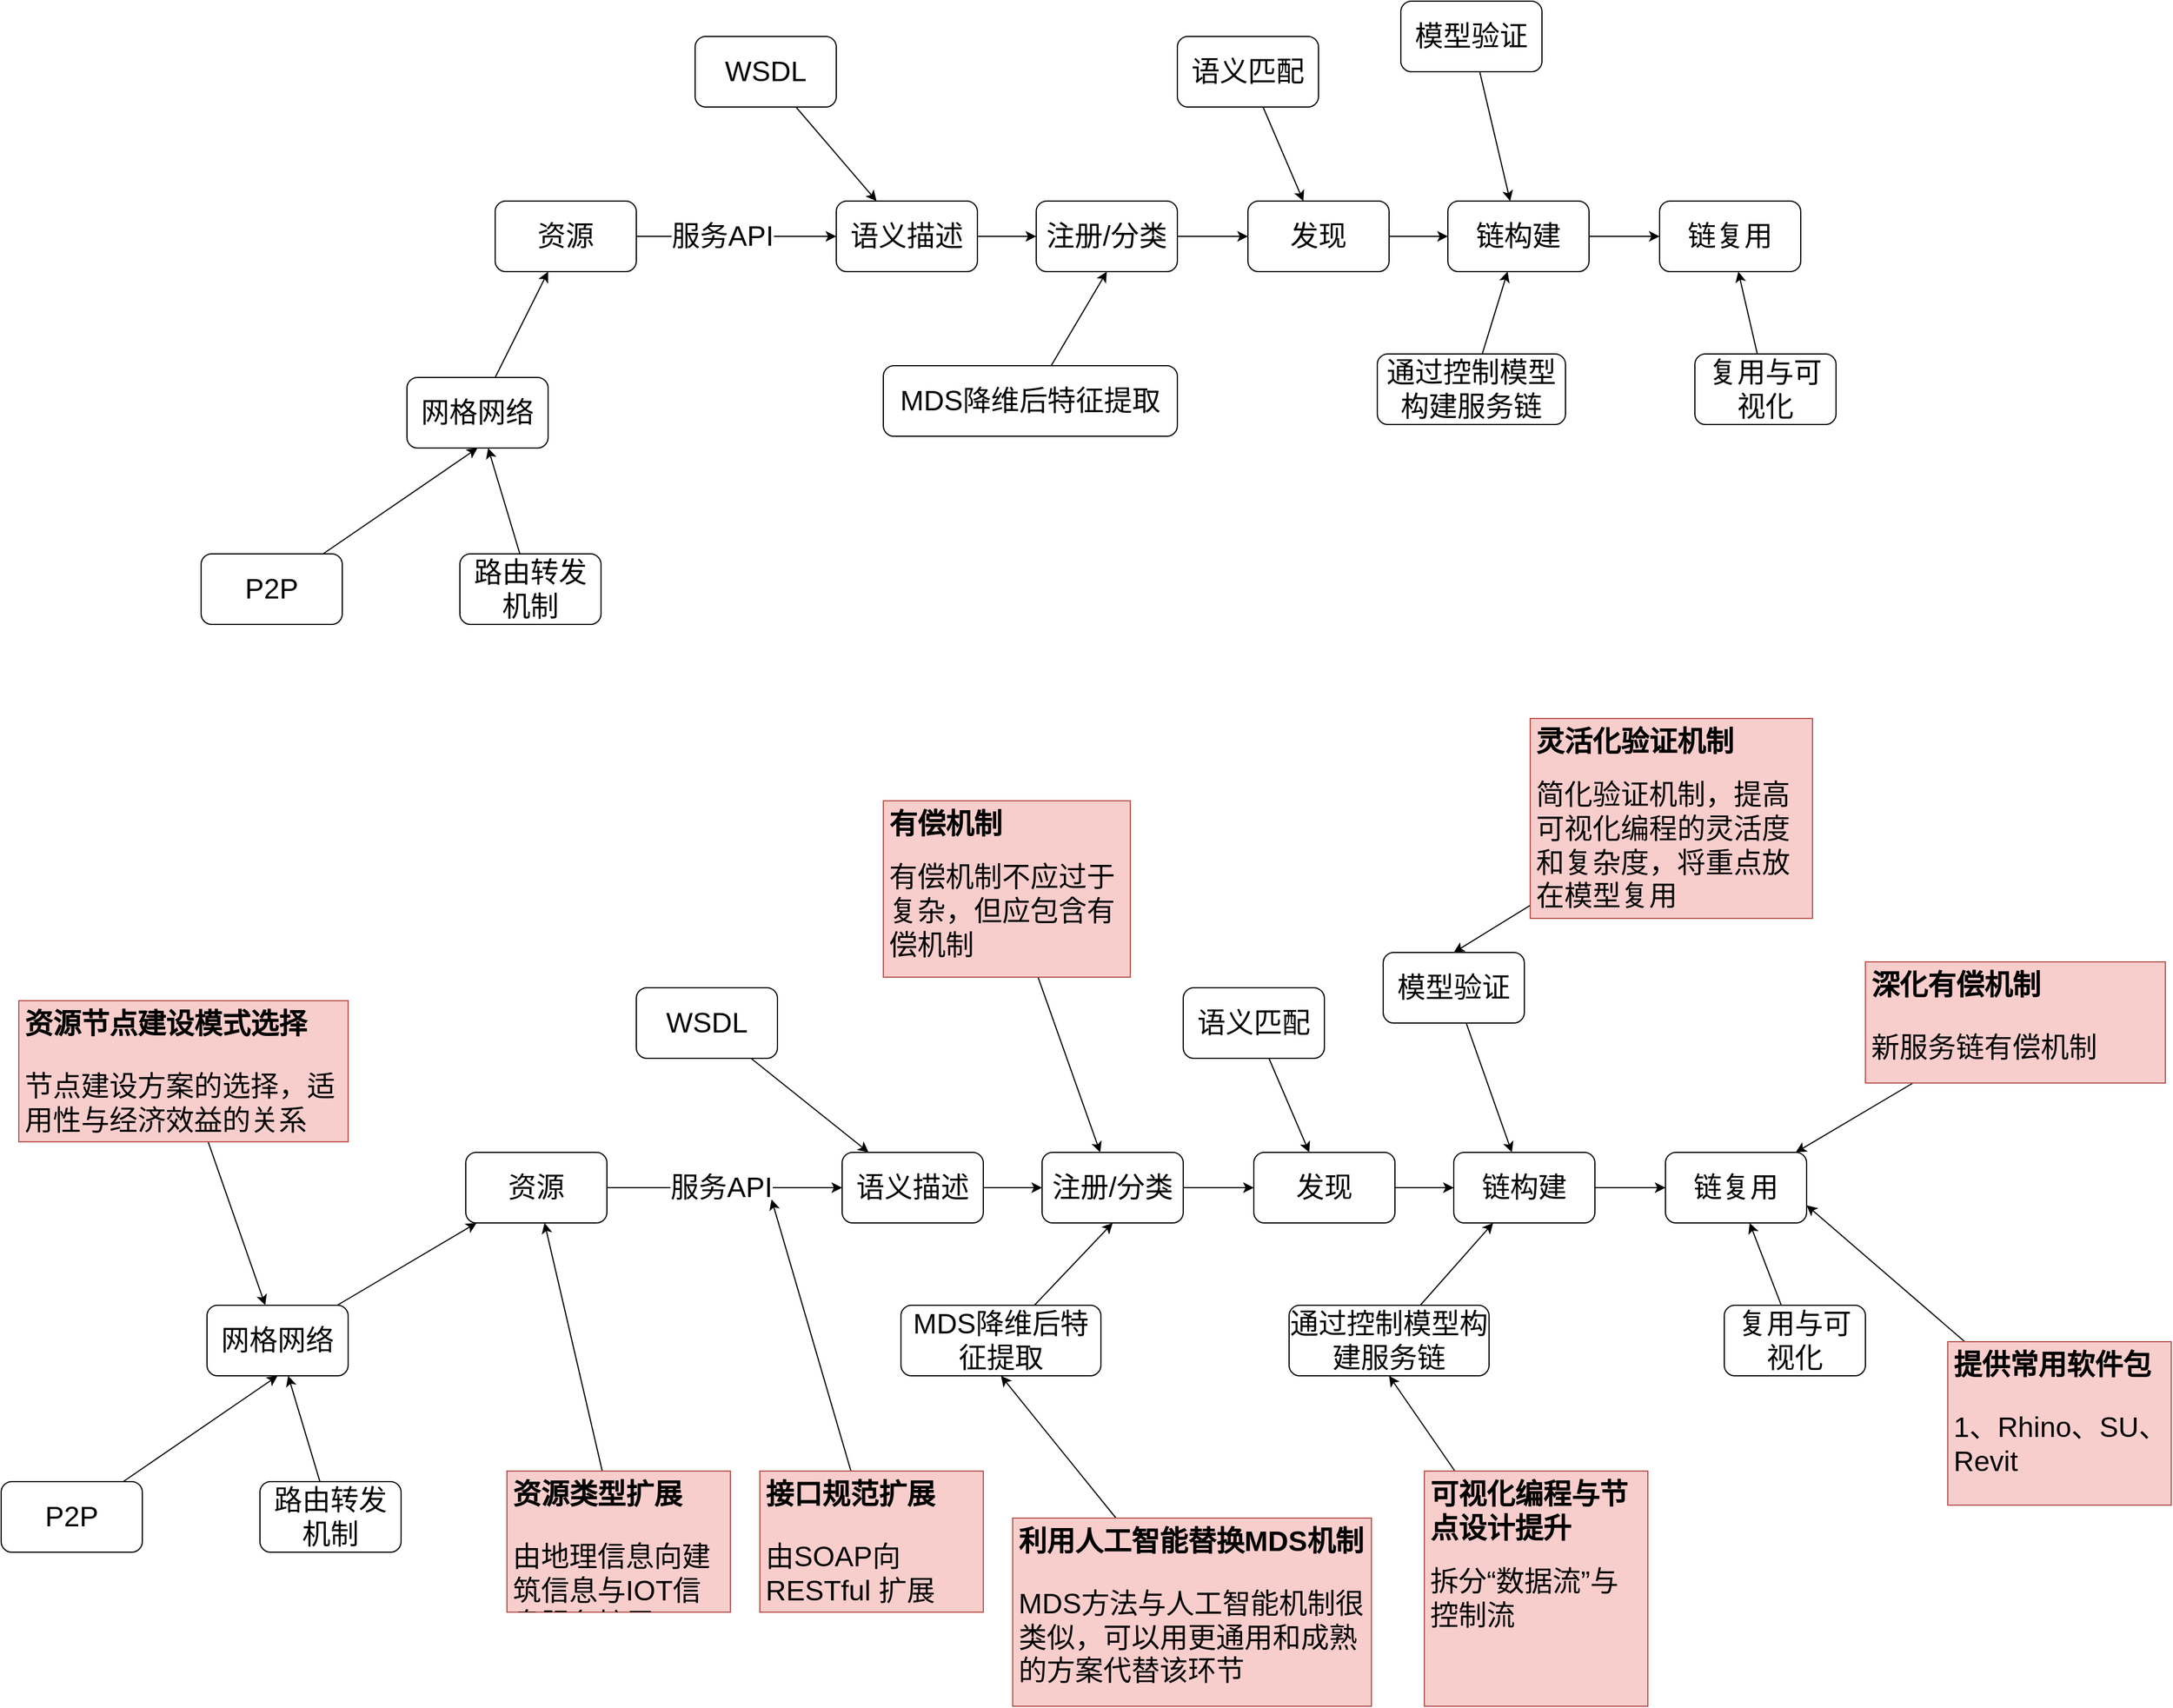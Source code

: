 <mxfile version="22.1.15" type="github">
  <diagram name="第 1 页" id="n09VF-qtBlfTQfdAx5i1">
    <mxGraphModel dx="2849" dy="1106" grid="1" gridSize="10" guides="1" tooltips="1" connect="1" arrows="1" fold="1" page="0" pageScale="1" pageWidth="1169" pageHeight="827" math="0" shadow="0">
      <root>
        <mxCell id="0" />
        <mxCell id="1" parent="0" />
        <mxCell id="VT3gKNCmVINdVj35agG4-5" style="edgeStyle=orthogonalEdgeStyle;rounded=0;orthogonalLoop=1;jettySize=auto;html=1;fontSize=24;" parent="1" source="VT3gKNCmVINdVj35agG4-1" target="VT3gKNCmVINdVj35agG4-2" edge="1">
          <mxGeometry relative="1" as="geometry" />
        </mxCell>
        <mxCell id="VT3gKNCmVINdVj35agG4-12" value="服务API" style="edgeLabel;html=1;align=center;verticalAlign=middle;resizable=0;points=[];fontSize=24;" parent="VT3gKNCmVINdVj35agG4-5" vertex="1" connectable="0">
          <mxGeometry x="-0.083" y="-3" relative="1" as="geometry">
            <mxPoint x="-5" y="-3" as="offset" />
          </mxGeometry>
        </mxCell>
        <mxCell id="VT3gKNCmVINdVj35agG4-1" value="资源" style="rounded=1;whiteSpace=wrap;html=1;fontSize=24;" parent="1" vertex="1">
          <mxGeometry x="-10" y="330" width="120" height="60" as="geometry" />
        </mxCell>
        <mxCell id="VT3gKNCmVINdVj35agG4-6" style="edgeStyle=orthogonalEdgeStyle;rounded=0;orthogonalLoop=1;jettySize=auto;html=1;fontSize=24;" parent="1" source="VT3gKNCmVINdVj35agG4-13" target="VT3gKNCmVINdVj35agG4-3" edge="1">
          <mxGeometry relative="1" as="geometry" />
        </mxCell>
        <mxCell id="VT3gKNCmVINdVj35agG4-2" value="语义描述" style="rounded=1;whiteSpace=wrap;html=1;fontSize=24;" parent="1" vertex="1">
          <mxGeometry x="280" y="330" width="120" height="60" as="geometry" />
        </mxCell>
        <mxCell id="VT3gKNCmVINdVj35agG4-7" style="edgeStyle=orthogonalEdgeStyle;rounded=0;orthogonalLoop=1;jettySize=auto;html=1;fontSize=24;" parent="1" source="VT3gKNCmVINdVj35agG4-3" target="VT3gKNCmVINdVj35agG4-4" edge="1">
          <mxGeometry relative="1" as="geometry" />
        </mxCell>
        <mxCell id="VT3gKNCmVINdVj35agG4-3" value="发现" style="rounded=1;whiteSpace=wrap;html=1;fontSize=24;" parent="1" vertex="1">
          <mxGeometry x="630" y="330" width="120" height="60" as="geometry" />
        </mxCell>
        <mxCell id="VT3gKNCmVINdVj35agG4-9" style="edgeStyle=orthogonalEdgeStyle;rounded=0;orthogonalLoop=1;jettySize=auto;html=1;fontSize=24;" parent="1" source="VT3gKNCmVINdVj35agG4-4" target="VT3gKNCmVINdVj35agG4-8" edge="1">
          <mxGeometry relative="1" as="geometry" />
        </mxCell>
        <mxCell id="VT3gKNCmVINdVj35agG4-4" value="链构建" style="rounded=1;whiteSpace=wrap;html=1;fontSize=24;" parent="1" vertex="1">
          <mxGeometry x="800" y="330" width="120" height="60" as="geometry" />
        </mxCell>
        <mxCell id="VT3gKNCmVINdVj35agG4-8" value="链复用" style="rounded=1;whiteSpace=wrap;html=1;fontSize=24;" parent="1" vertex="1">
          <mxGeometry x="980" y="330" width="120" height="60" as="geometry" />
        </mxCell>
        <mxCell id="VT3gKNCmVINdVj35agG4-11" style="rounded=0;orthogonalLoop=1;jettySize=auto;html=1;fontSize=24;" parent="1" source="VT3gKNCmVINdVj35agG4-10" target="VT3gKNCmVINdVj35agG4-2" edge="1">
          <mxGeometry relative="1" as="geometry" />
        </mxCell>
        <mxCell id="VT3gKNCmVINdVj35agG4-10" value="&lt;div style=&quot;font-size: 24px;&quot;&gt;WSDL&lt;/div&gt;" style="rounded=1;whiteSpace=wrap;html=1;fontSize=24;" parent="1" vertex="1">
          <mxGeometry x="160" y="190" width="120" height="60" as="geometry" />
        </mxCell>
        <mxCell id="VT3gKNCmVINdVj35agG4-14" value="" style="edgeStyle=orthogonalEdgeStyle;rounded=0;orthogonalLoop=1;jettySize=auto;html=1;fontSize=24;" parent="1" source="VT3gKNCmVINdVj35agG4-2" target="VT3gKNCmVINdVj35agG4-13" edge="1">
          <mxGeometry relative="1" as="geometry">
            <mxPoint x="400" y="360" as="sourcePoint" />
            <mxPoint x="560" y="360" as="targetPoint" />
          </mxGeometry>
        </mxCell>
        <mxCell id="VT3gKNCmVINdVj35agG4-13" value="注册/分类" style="rounded=1;whiteSpace=wrap;html=1;fontSize=24;" parent="1" vertex="1">
          <mxGeometry x="450" y="330" width="120" height="60" as="geometry" />
        </mxCell>
        <mxCell id="VT3gKNCmVINdVj35agG4-16" style="rounded=0;orthogonalLoop=1;jettySize=auto;html=1;entryX=0.5;entryY=1;entryDx=0;entryDy=0;fontSize=24;" parent="1" source="VT3gKNCmVINdVj35agG4-15" target="VT3gKNCmVINdVj35agG4-13" edge="1">
          <mxGeometry relative="1" as="geometry" />
        </mxCell>
        <mxCell id="VT3gKNCmVINdVj35agG4-15" value="MDS降维后特征提取" style="rounded=1;whiteSpace=wrap;html=1;fontSize=24;" parent="1" vertex="1">
          <mxGeometry x="320" y="470" width="250" height="60" as="geometry" />
        </mxCell>
        <mxCell id="VT3gKNCmVINdVj35agG4-18" style="rounded=0;orthogonalLoop=1;jettySize=auto;html=1;fontSize=24;" parent="1" source="VT3gKNCmVINdVj35agG4-17" target="VT3gKNCmVINdVj35agG4-4" edge="1">
          <mxGeometry relative="1" as="geometry" />
        </mxCell>
        <mxCell id="VT3gKNCmVINdVj35agG4-17" value="通过控制模型构建服务链" style="rounded=1;whiteSpace=wrap;html=1;fontSize=24;" parent="1" vertex="1">
          <mxGeometry x="740" y="460" width="160" height="60" as="geometry" />
        </mxCell>
        <mxCell id="VT3gKNCmVINdVj35agG4-20" style="rounded=0;orthogonalLoop=1;jettySize=auto;html=1;fontSize=24;" parent="1" source="VT3gKNCmVINdVj35agG4-19" target="VT3gKNCmVINdVj35agG4-4" edge="1">
          <mxGeometry relative="1" as="geometry" />
        </mxCell>
        <mxCell id="VT3gKNCmVINdVj35agG4-19" value="模型验证" style="rounded=1;whiteSpace=wrap;html=1;fontSize=24;" parent="1" vertex="1">
          <mxGeometry x="760" y="160" width="120" height="60" as="geometry" />
        </mxCell>
        <mxCell id="VT3gKNCmVINdVj35agG4-22" style="rounded=0;orthogonalLoop=1;jettySize=auto;html=1;fontSize=24;" parent="1" source="VT3gKNCmVINdVj35agG4-21" target="VT3gKNCmVINdVj35agG4-3" edge="1">
          <mxGeometry relative="1" as="geometry" />
        </mxCell>
        <mxCell id="VT3gKNCmVINdVj35agG4-21" value="语义匹配" style="rounded=1;whiteSpace=wrap;html=1;fontSize=24;" parent="1" vertex="1">
          <mxGeometry x="570" y="190" width="120" height="60" as="geometry" />
        </mxCell>
        <mxCell id="VT3gKNCmVINdVj35agG4-24" style="rounded=0;orthogonalLoop=1;jettySize=auto;html=1;fontSize=24;" parent="1" source="VT3gKNCmVINdVj35agG4-23" target="VT3gKNCmVINdVj35agG4-8" edge="1">
          <mxGeometry relative="1" as="geometry" />
        </mxCell>
        <mxCell id="VT3gKNCmVINdVj35agG4-23" value="复用与可视化" style="rounded=1;whiteSpace=wrap;html=1;fontSize=24;" parent="1" vertex="1">
          <mxGeometry x="1010" y="460" width="120" height="60" as="geometry" />
        </mxCell>
        <mxCell id="VT3gKNCmVINdVj35agG4-25" style="edgeStyle=orthogonalEdgeStyle;rounded=0;orthogonalLoop=1;jettySize=auto;html=1;fontSize=24;" parent="1" source="VT3gKNCmVINdVj35agG4-27" target="VT3gKNCmVINdVj35agG4-29" edge="1">
          <mxGeometry relative="1" as="geometry" />
        </mxCell>
        <mxCell id="VT3gKNCmVINdVj35agG4-26" value="服务API" style="edgeLabel;html=1;align=center;verticalAlign=middle;resizable=0;points=[];fontSize=24;" parent="VT3gKNCmVINdVj35agG4-25" vertex="1" connectable="0">
          <mxGeometry x="-0.083" y="-3" relative="1" as="geometry">
            <mxPoint x="5" y="-3" as="offset" />
          </mxGeometry>
        </mxCell>
        <mxCell id="VT3gKNCmVINdVj35agG4-27" value="资源" style="rounded=1;whiteSpace=wrap;html=1;fontSize=24;" parent="1" vertex="1">
          <mxGeometry x="-35" y="1139" width="120" height="60" as="geometry" />
        </mxCell>
        <mxCell id="VT3gKNCmVINdVj35agG4-28" style="edgeStyle=orthogonalEdgeStyle;rounded=0;orthogonalLoop=1;jettySize=auto;html=1;fontSize=24;" parent="1" source="VT3gKNCmVINdVj35agG4-38" target="VT3gKNCmVINdVj35agG4-31" edge="1">
          <mxGeometry relative="1" as="geometry" />
        </mxCell>
        <mxCell id="VT3gKNCmVINdVj35agG4-29" value="语义描述" style="rounded=1;whiteSpace=wrap;html=1;fontSize=24;" parent="1" vertex="1">
          <mxGeometry x="285" y="1139" width="120" height="60" as="geometry" />
        </mxCell>
        <mxCell id="VT3gKNCmVINdVj35agG4-30" style="edgeStyle=orthogonalEdgeStyle;rounded=0;orthogonalLoop=1;jettySize=auto;html=1;fontSize=24;" parent="1" source="VT3gKNCmVINdVj35agG4-31" target="VT3gKNCmVINdVj35agG4-33" edge="1">
          <mxGeometry relative="1" as="geometry" />
        </mxCell>
        <mxCell id="VT3gKNCmVINdVj35agG4-31" value="发现" style="rounded=1;whiteSpace=wrap;html=1;fontSize=24;" parent="1" vertex="1">
          <mxGeometry x="635" y="1139" width="120" height="60" as="geometry" />
        </mxCell>
        <mxCell id="VT3gKNCmVINdVj35agG4-32" style="edgeStyle=orthogonalEdgeStyle;rounded=0;orthogonalLoop=1;jettySize=auto;html=1;fontSize=24;" parent="1" source="VT3gKNCmVINdVj35agG4-33" target="VT3gKNCmVINdVj35agG4-34" edge="1">
          <mxGeometry relative="1" as="geometry" />
        </mxCell>
        <mxCell id="VT3gKNCmVINdVj35agG4-33" value="链构建" style="rounded=1;whiteSpace=wrap;html=1;fontSize=24;" parent="1" vertex="1">
          <mxGeometry x="805" y="1139" width="120" height="60" as="geometry" />
        </mxCell>
        <mxCell id="VT3gKNCmVINdVj35agG4-34" value="链复用" style="rounded=1;whiteSpace=wrap;html=1;fontSize=24;" parent="1" vertex="1">
          <mxGeometry x="985" y="1139" width="120" height="60" as="geometry" />
        </mxCell>
        <mxCell id="VT3gKNCmVINdVj35agG4-35" style="rounded=0;orthogonalLoop=1;jettySize=auto;html=1;fontSize=24;" parent="1" source="VT3gKNCmVINdVj35agG4-36" target="VT3gKNCmVINdVj35agG4-29" edge="1">
          <mxGeometry relative="1" as="geometry" />
        </mxCell>
        <mxCell id="VT3gKNCmVINdVj35agG4-36" value="&lt;div style=&quot;font-size: 24px;&quot;&gt;WSDL&lt;/div&gt;" style="rounded=1;whiteSpace=wrap;html=1;fontSize=24;" parent="1" vertex="1">
          <mxGeometry x="110" y="999" width="120" height="60" as="geometry" />
        </mxCell>
        <mxCell id="VT3gKNCmVINdVj35agG4-37" value="" style="edgeStyle=orthogonalEdgeStyle;rounded=0;orthogonalLoop=1;jettySize=auto;html=1;fontSize=24;" parent="1" source="VT3gKNCmVINdVj35agG4-29" target="VT3gKNCmVINdVj35agG4-38" edge="1">
          <mxGeometry relative="1" as="geometry">
            <mxPoint x="405" y="1169" as="sourcePoint" />
            <mxPoint x="565" y="1169" as="targetPoint" />
          </mxGeometry>
        </mxCell>
        <mxCell id="VT3gKNCmVINdVj35agG4-38" value="注册/分类" style="rounded=1;whiteSpace=wrap;html=1;fontSize=24;" parent="1" vertex="1">
          <mxGeometry x="455" y="1139" width="120" height="60" as="geometry" />
        </mxCell>
        <mxCell id="VT3gKNCmVINdVj35agG4-39" style="rounded=0;orthogonalLoop=1;jettySize=auto;html=1;entryX=0.5;entryY=1;entryDx=0;entryDy=0;fontSize=24;" parent="1" source="VT3gKNCmVINdVj35agG4-40" target="VT3gKNCmVINdVj35agG4-38" edge="1">
          <mxGeometry relative="1" as="geometry" />
        </mxCell>
        <mxCell id="VT3gKNCmVINdVj35agG4-40" value="MDS降维后特征提取" style="rounded=1;whiteSpace=wrap;html=1;fontSize=24;" parent="1" vertex="1">
          <mxGeometry x="335" y="1269" width="170" height="60" as="geometry" />
        </mxCell>
        <mxCell id="VT3gKNCmVINdVj35agG4-41" style="rounded=0;orthogonalLoop=1;jettySize=auto;html=1;fontSize=24;" parent="1" source="VT3gKNCmVINdVj35agG4-42" target="VT3gKNCmVINdVj35agG4-33" edge="1">
          <mxGeometry relative="1" as="geometry" />
        </mxCell>
        <mxCell id="VT3gKNCmVINdVj35agG4-42" value="通过控制模型构建服务链" style="rounded=1;whiteSpace=wrap;html=1;fontSize=24;" parent="1" vertex="1">
          <mxGeometry x="665" y="1269" width="170" height="60" as="geometry" />
        </mxCell>
        <mxCell id="VT3gKNCmVINdVj35agG4-43" style="rounded=0;orthogonalLoop=1;jettySize=auto;html=1;fontSize=24;" parent="1" source="VT3gKNCmVINdVj35agG4-44" target="VT3gKNCmVINdVj35agG4-33" edge="1">
          <mxGeometry relative="1" as="geometry" />
        </mxCell>
        <mxCell id="VT3gKNCmVINdVj35agG4-44" value="模型验证" style="rounded=1;whiteSpace=wrap;html=1;fontSize=24;" parent="1" vertex="1">
          <mxGeometry x="745" y="969" width="120" height="60" as="geometry" />
        </mxCell>
        <mxCell id="VT3gKNCmVINdVj35agG4-45" style="rounded=0;orthogonalLoop=1;jettySize=auto;html=1;fontSize=24;" parent="1" source="VT3gKNCmVINdVj35agG4-46" target="VT3gKNCmVINdVj35agG4-31" edge="1">
          <mxGeometry relative="1" as="geometry" />
        </mxCell>
        <mxCell id="VT3gKNCmVINdVj35agG4-46" value="语义匹配" style="rounded=1;whiteSpace=wrap;html=1;fontSize=24;" parent="1" vertex="1">
          <mxGeometry x="575" y="999" width="120" height="60" as="geometry" />
        </mxCell>
        <mxCell id="VT3gKNCmVINdVj35agG4-47" style="rounded=0;orthogonalLoop=1;jettySize=auto;html=1;fontSize=24;" parent="1" source="VT3gKNCmVINdVj35agG4-48" target="VT3gKNCmVINdVj35agG4-34" edge="1">
          <mxGeometry relative="1" as="geometry" />
        </mxCell>
        <mxCell id="VT3gKNCmVINdVj35agG4-48" value="复用与可视化" style="rounded=1;whiteSpace=wrap;html=1;fontSize=24;" parent="1" vertex="1">
          <mxGeometry x="1035" y="1269" width="120" height="60" as="geometry" />
        </mxCell>
        <mxCell id="VT3gKNCmVINdVj35agG4-51" style="rounded=0;orthogonalLoop=1;jettySize=auto;html=1;fontSize=24;" parent="1" source="VT3gKNCmVINdVj35agG4-50" target="VT3gKNCmVINdVj35agG4-27" edge="1">
          <mxGeometry relative="1" as="geometry" />
        </mxCell>
        <mxCell id="VT3gKNCmVINdVj35agG4-50" value="&lt;h1 style=&quot;font-size: 24px;&quot;&gt;资源类型扩展&lt;/h1&gt;&lt;p style=&quot;font-size: 24px;&quot;&gt;由地理信息向建筑信息与IOT信息服务扩展&lt;br style=&quot;font-size: 24px;&quot;&gt;&lt;/p&gt;" style="text;html=1;strokeColor=#b85450;fillColor=#f8cecc;spacing=5;spacingTop=-20;whiteSpace=wrap;overflow=hidden;rounded=0;fontSize=24;" parent="1" vertex="1">
          <mxGeometry y="1410" width="190" height="120" as="geometry" />
        </mxCell>
        <mxCell id="VT3gKNCmVINdVj35agG4-53" style="rounded=0;orthogonalLoop=1;jettySize=auto;html=1;fontSize=24;" parent="1" source="VT3gKNCmVINdVj35agG4-52" edge="1">
          <mxGeometry relative="1" as="geometry">
            <mxPoint x="225" y="1179" as="targetPoint" />
          </mxGeometry>
        </mxCell>
        <mxCell id="VT3gKNCmVINdVj35agG4-52" value="&lt;h1 style=&quot;font-size: 24px;&quot;&gt;接口规范扩展&lt;br style=&quot;font-size: 24px;&quot;&gt;&lt;/h1&gt;&lt;p style=&quot;font-size: 24px;&quot;&gt;由SOAP向RESTful 扩展&lt;br style=&quot;font-size: 24px;&quot;&gt;&lt;/p&gt;" style="text;html=1;strokeColor=#b85450;fillColor=#f8cecc;spacing=5;spacingTop=-20;whiteSpace=wrap;overflow=hidden;rounded=0;fontSize=24;" parent="1" vertex="1">
          <mxGeometry x="215" y="1410" width="190" height="120" as="geometry" />
        </mxCell>
        <mxCell id="VT3gKNCmVINdVj35agG4-55" style="rounded=0;orthogonalLoop=1;jettySize=auto;html=1;fontSize=24;entryX=0.5;entryY=1;entryDx=0;entryDy=0;" parent="1" source="VT3gKNCmVINdVj35agG4-54" target="VT3gKNCmVINdVj35agG4-40" edge="1">
          <mxGeometry relative="1" as="geometry" />
        </mxCell>
        <mxCell id="VT3gKNCmVINdVj35agG4-54" value="&lt;h1 style=&quot;font-size: 24px;&quot;&gt;利用人工智能替换MDS机制&lt;br style=&quot;font-size: 24px;&quot;&gt;&lt;/h1&gt;&lt;p style=&quot;font-size: 24px;&quot;&gt;MDS方法与人工智能机制很类似，可以用更通用和成熟的方案代替该环节&lt;br style=&quot;font-size: 24px;&quot;&gt;&lt;/p&gt;" style="text;html=1;strokeColor=#b85450;fillColor=#f8cecc;spacing=5;spacingTop=-20;whiteSpace=wrap;overflow=hidden;rounded=0;fontSize=24;" parent="1" vertex="1">
          <mxGeometry x="430" y="1450" width="305" height="160" as="geometry" />
        </mxCell>
        <mxCell id="VT3gKNCmVINdVj35agG4-57" style="rounded=0;orthogonalLoop=1;jettySize=auto;html=1;fontSize=24;entryX=0.5;entryY=1;entryDx=0;entryDy=0;" parent="1" source="VT3gKNCmVINdVj35agG4-56" target="VT3gKNCmVINdVj35agG4-42" edge="1">
          <mxGeometry relative="1" as="geometry" />
        </mxCell>
        <mxCell id="VT3gKNCmVINdVj35agG4-56" value="&lt;h1 style=&quot;font-size: 24px;&quot;&gt;可视化编程与节点设计提升&lt;/h1&gt;&lt;div&gt;拆分“数据流”与控制流&lt;br&gt;&lt;/div&gt;" style="text;html=1;strokeColor=#b85450;fillColor=#f8cecc;spacing=5;spacingTop=-20;whiteSpace=wrap;overflow=hidden;rounded=0;fontSize=24;" parent="1" vertex="1">
          <mxGeometry x="780" y="1410" width="190" height="200" as="geometry" />
        </mxCell>
        <mxCell id="VT3gKNCmVINdVj35agG4-59" style="rounded=0;orthogonalLoop=1;jettySize=auto;html=1;fontSize=24;entryX=0.5;entryY=0;entryDx=0;entryDy=0;" parent="1" source="VT3gKNCmVINdVj35agG4-58" target="VT3gKNCmVINdVj35agG4-44" edge="1">
          <mxGeometry relative="1" as="geometry" />
        </mxCell>
        <mxCell id="VT3gKNCmVINdVj35agG4-58" value="&lt;h1 style=&quot;font-size: 24px;&quot;&gt;灵活化验证机制&lt;br style=&quot;font-size: 24px;&quot;&gt;&lt;/h1&gt;简化验证机制，提高可视化编程的灵活度和复杂度，将重点放在模型复用" style="text;html=1;strokeColor=#b85450;fillColor=#f8cecc;spacing=5;spacingTop=-20;whiteSpace=wrap;overflow=hidden;rounded=0;fontSize=24;" parent="1" vertex="1">
          <mxGeometry x="870" y="770" width="240" height="170" as="geometry" />
        </mxCell>
        <mxCell id="VT3gKNCmVINdVj35agG4-61" style="rounded=0;orthogonalLoop=1;jettySize=auto;html=1;entryX=1;entryY=0.75;entryDx=0;entryDy=0;fontSize=24;" parent="1" source="VT3gKNCmVINdVj35agG4-60" target="VT3gKNCmVINdVj35agG4-34" edge="1">
          <mxGeometry relative="1" as="geometry" />
        </mxCell>
        <mxCell id="VT3gKNCmVINdVj35agG4-60" value="&lt;h1 style=&quot;font-size: 24px;&quot;&gt;提供常用软件包&lt;br style=&quot;font-size: 24px;&quot;&gt;&lt;/h1&gt;&lt;p style=&quot;font-size: 24px;&quot;&gt;1、Rhino、SU、Revit&lt;/p&gt;" style="text;html=1;strokeColor=#b85450;fillColor=#f8cecc;spacing=5;spacingTop=-20;whiteSpace=wrap;overflow=hidden;rounded=0;fontSize=24;" parent="1" vertex="1">
          <mxGeometry x="1225" y="1300" width="190" height="139" as="geometry" />
        </mxCell>
        <mxCell id="VT3gKNCmVINdVj35agG4-63" style="rounded=0;orthogonalLoop=1;jettySize=auto;html=1;fontSize=24;" parent="1" source="VT3gKNCmVINdVj35agG4-62" target="VT3gKNCmVINdVj35agG4-34" edge="1">
          <mxGeometry relative="1" as="geometry" />
        </mxCell>
        <mxCell id="VT3gKNCmVINdVj35agG4-62" value="&lt;h1 style=&quot;font-size: 24px;&quot;&gt;深化有偿机制&lt;br style=&quot;font-size: 24px;&quot;&gt;&lt;/h1&gt;&lt;p style=&quot;font-size: 24px;&quot;&gt;新服务链有偿机制&lt;br style=&quot;font-size: 24px;&quot;&gt;&lt;/p&gt;" style="text;html=1;strokeColor=#b85450;fillColor=#f8cecc;spacing=5;spacingTop=-20;whiteSpace=wrap;overflow=hidden;rounded=0;fontSize=24;" parent="1" vertex="1">
          <mxGeometry x="1155" y="977" width="255" height="103" as="geometry" />
        </mxCell>
        <mxCell id="VT3gKNCmVINdVj35agG4-65" style="rounded=0;orthogonalLoop=1;jettySize=auto;html=1;fontSize=24;" parent="1" source="VT3gKNCmVINdVj35agG4-64" target="VT3gKNCmVINdVj35agG4-38" edge="1">
          <mxGeometry relative="1" as="geometry" />
        </mxCell>
        <mxCell id="VT3gKNCmVINdVj35agG4-64" value="&lt;h1 style=&quot;font-size: 24px;&quot;&gt;有偿机制&lt;/h1&gt;&lt;div&gt;有偿机制不应过于复杂，但应包含有偿机制&lt;br&gt;&lt;/div&gt;" style="text;html=1;strokeColor=#b85450;fillColor=#f8cecc;spacing=5;spacingTop=-20;whiteSpace=wrap;overflow=hidden;rounded=0;fontSize=24;" parent="1" vertex="1">
          <mxGeometry x="320" y="840" width="210" height="150" as="geometry" />
        </mxCell>
        <mxCell id="AEXm9rrZLJ3IoN8SJLd9-2" style="rounded=0;orthogonalLoop=1;jettySize=auto;html=1;" edge="1" parent="1" source="AEXm9rrZLJ3IoN8SJLd9-1" target="VT3gKNCmVINdVj35agG4-1">
          <mxGeometry relative="1" as="geometry" />
        </mxCell>
        <mxCell id="AEXm9rrZLJ3IoN8SJLd9-1" value="网格网络" style="rounded=1;whiteSpace=wrap;html=1;fontSize=24;" vertex="1" parent="1">
          <mxGeometry x="-85" y="480" width="120" height="60" as="geometry" />
        </mxCell>
        <mxCell id="AEXm9rrZLJ3IoN8SJLd9-4" style="rounded=0;orthogonalLoop=1;jettySize=auto;html=1;entryX=0.5;entryY=1;entryDx=0;entryDy=0;" edge="1" parent="1" source="AEXm9rrZLJ3IoN8SJLd9-3" target="AEXm9rrZLJ3IoN8SJLd9-1">
          <mxGeometry relative="1" as="geometry" />
        </mxCell>
        <mxCell id="AEXm9rrZLJ3IoN8SJLd9-3" value="P2P" style="rounded=1;whiteSpace=wrap;html=1;fontSize=24;" vertex="1" parent="1">
          <mxGeometry x="-260" y="630" width="120" height="60" as="geometry" />
        </mxCell>
        <mxCell id="AEXm9rrZLJ3IoN8SJLd9-7" value="" style="rounded=0;orthogonalLoop=1;jettySize=auto;html=1;" edge="1" parent="1" source="AEXm9rrZLJ3IoN8SJLd9-5" target="AEXm9rrZLJ3IoN8SJLd9-1">
          <mxGeometry relative="1" as="geometry">
            <mxPoint x="30" y="600.0" as="targetPoint" />
          </mxGeometry>
        </mxCell>
        <mxCell id="AEXm9rrZLJ3IoN8SJLd9-5" value="路由转发机制" style="rounded=1;whiteSpace=wrap;html=1;fontSize=24;" vertex="1" parent="1">
          <mxGeometry x="-40" y="630" width="120" height="60" as="geometry" />
        </mxCell>
        <mxCell id="AEXm9rrZLJ3IoN8SJLd9-13" style="rounded=0;orthogonalLoop=1;jettySize=auto;html=1;" edge="1" parent="1" source="AEXm9rrZLJ3IoN8SJLd9-12" target="AEXm9rrZLJ3IoN8SJLd9-19">
          <mxGeometry relative="1" as="geometry" />
        </mxCell>
        <mxCell id="AEXm9rrZLJ3IoN8SJLd9-12" value="&lt;h1 style=&quot;font-size: 24px;&quot;&gt;资源节点建设模式选择&lt;/h1&gt;&lt;p style=&quot;font-size: 24px;&quot;&gt;节点建设方案的选择，适用性与经济效益的关系&lt;br style=&quot;font-size: 24px;&quot;&gt;&lt;/p&gt;" style="text;html=1;strokeColor=#b85450;fillColor=#f8cecc;spacing=5;spacingTop=-20;whiteSpace=wrap;overflow=hidden;rounded=0;fontSize=24;" vertex="1" parent="1">
          <mxGeometry x="-415" y="1010" width="280" height="120" as="geometry" />
        </mxCell>
        <mxCell id="AEXm9rrZLJ3IoN8SJLd9-24" style="rounded=0;orthogonalLoop=1;jettySize=auto;html=1;" edge="1" parent="1" source="AEXm9rrZLJ3IoN8SJLd9-19" target="VT3gKNCmVINdVj35agG4-27">
          <mxGeometry relative="1" as="geometry" />
        </mxCell>
        <mxCell id="AEXm9rrZLJ3IoN8SJLd9-19" value="网格网络" style="rounded=1;whiteSpace=wrap;html=1;fontSize=24;" vertex="1" parent="1">
          <mxGeometry x="-255" y="1269" width="120" height="60" as="geometry" />
        </mxCell>
        <mxCell id="AEXm9rrZLJ3IoN8SJLd9-20" style="rounded=0;orthogonalLoop=1;jettySize=auto;html=1;entryX=0.5;entryY=1;entryDx=0;entryDy=0;" edge="1" parent="1" source="AEXm9rrZLJ3IoN8SJLd9-21" target="AEXm9rrZLJ3IoN8SJLd9-19">
          <mxGeometry relative="1" as="geometry" />
        </mxCell>
        <mxCell id="AEXm9rrZLJ3IoN8SJLd9-21" value="P2P" style="rounded=1;whiteSpace=wrap;html=1;fontSize=24;" vertex="1" parent="1">
          <mxGeometry x="-430" y="1419" width="120" height="60" as="geometry" />
        </mxCell>
        <mxCell id="AEXm9rrZLJ3IoN8SJLd9-22" value="" style="rounded=0;orthogonalLoop=1;jettySize=auto;html=1;" edge="1" parent="1" source="AEXm9rrZLJ3IoN8SJLd9-23" target="AEXm9rrZLJ3IoN8SJLd9-19">
          <mxGeometry relative="1" as="geometry">
            <mxPoint x="-140" y="1389.0" as="targetPoint" />
          </mxGeometry>
        </mxCell>
        <mxCell id="AEXm9rrZLJ3IoN8SJLd9-23" value="路由转发机制" style="rounded=1;whiteSpace=wrap;html=1;fontSize=24;" vertex="1" parent="1">
          <mxGeometry x="-210" y="1419" width="120" height="60" as="geometry" />
        </mxCell>
      </root>
    </mxGraphModel>
  </diagram>
</mxfile>
